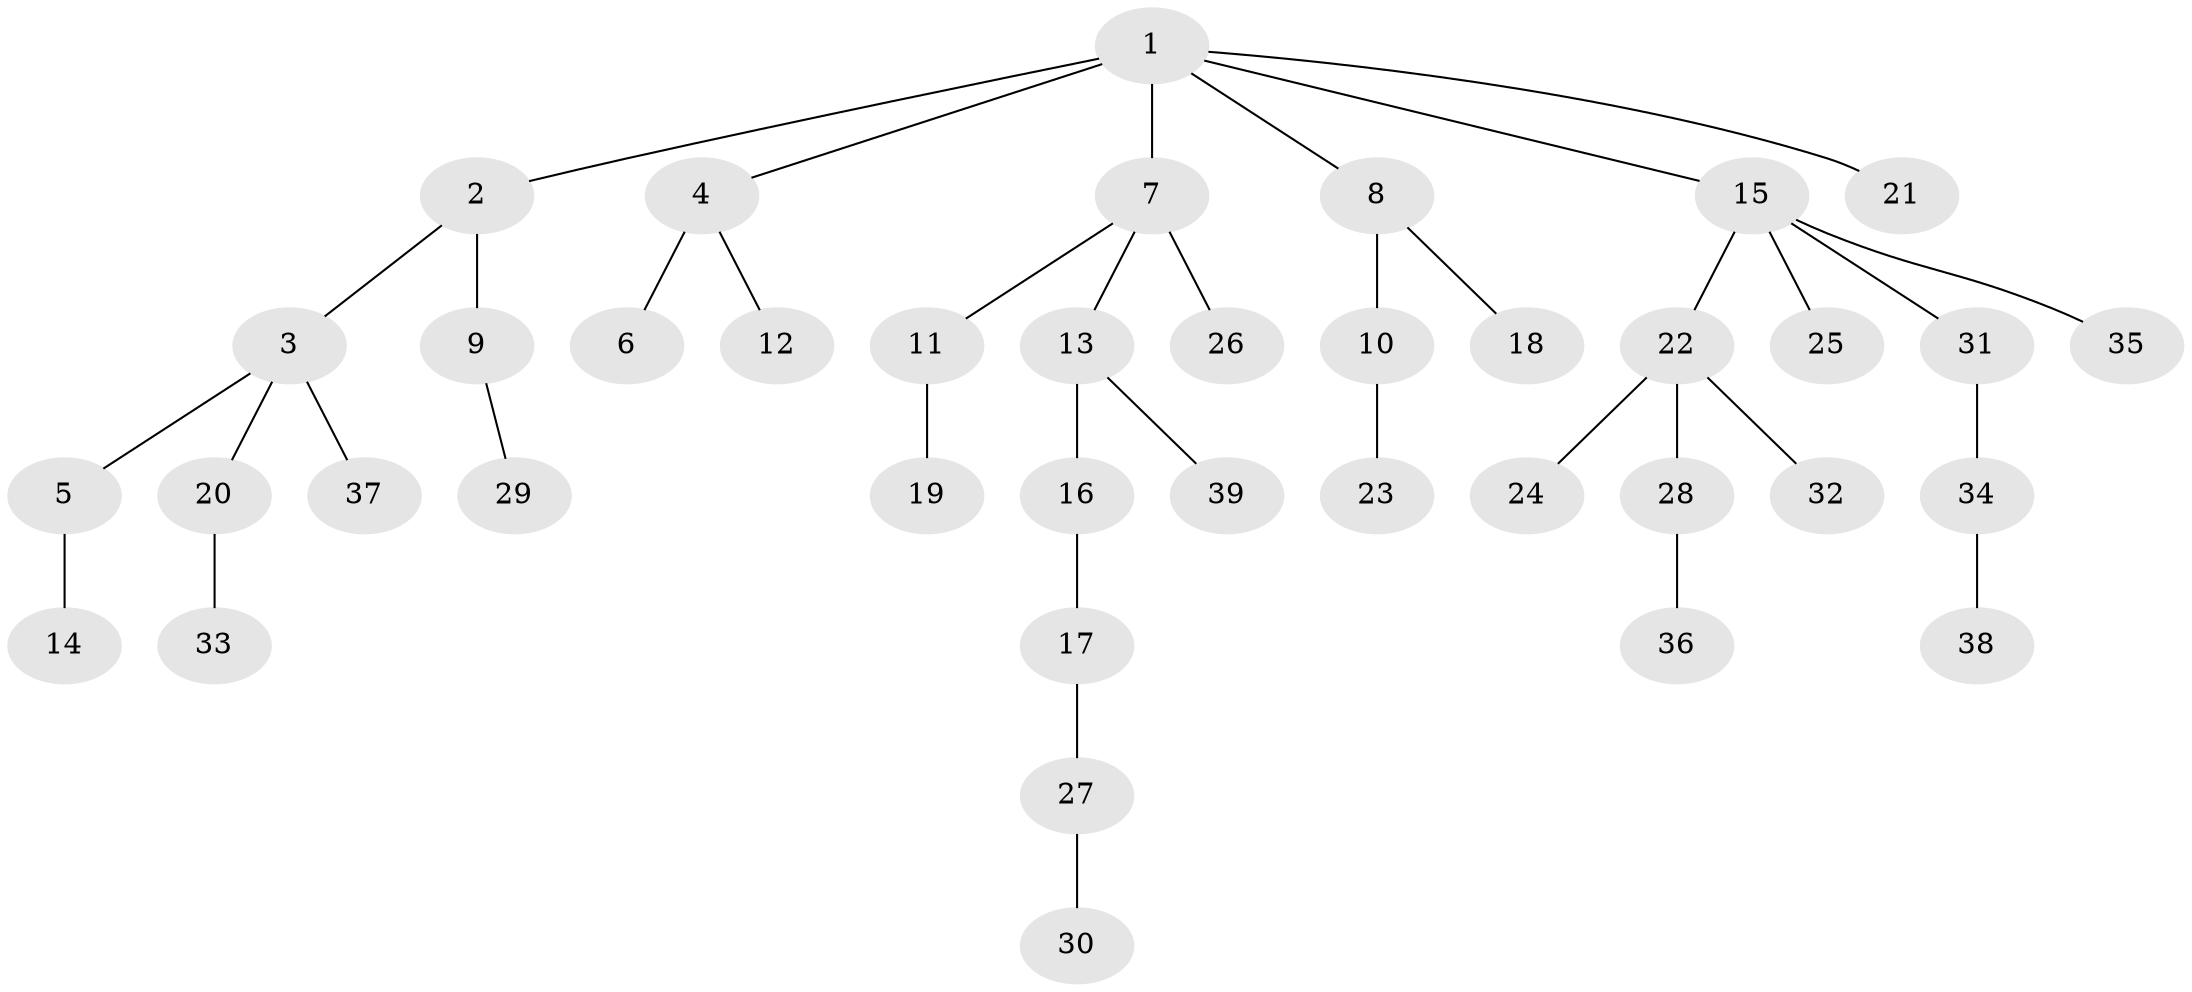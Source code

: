 // original degree distribution, {8: 0.012987012987012988, 6: 0.025974025974025976, 4: 0.05194805194805195, 1: 0.4935064935064935, 5: 0.025974025974025976, 3: 0.1038961038961039, 2: 0.2857142857142857}
// Generated by graph-tools (version 1.1) at 2025/36/03/09/25 02:36:32]
// undirected, 39 vertices, 38 edges
graph export_dot {
graph [start="1"]
  node [color=gray90,style=filled];
  1;
  2;
  3;
  4;
  5;
  6;
  7;
  8;
  9;
  10;
  11;
  12;
  13;
  14;
  15;
  16;
  17;
  18;
  19;
  20;
  21;
  22;
  23;
  24;
  25;
  26;
  27;
  28;
  29;
  30;
  31;
  32;
  33;
  34;
  35;
  36;
  37;
  38;
  39;
  1 -- 2 [weight=1.0];
  1 -- 4 [weight=1.0];
  1 -- 7 [weight=2.0];
  1 -- 8 [weight=1.0];
  1 -- 15 [weight=1.0];
  1 -- 21 [weight=1.0];
  2 -- 3 [weight=1.0];
  2 -- 9 [weight=3.0];
  3 -- 5 [weight=1.0];
  3 -- 20 [weight=1.0];
  3 -- 37 [weight=1.0];
  4 -- 6 [weight=2.0];
  4 -- 12 [weight=1.0];
  5 -- 14 [weight=1.0];
  7 -- 11 [weight=1.0];
  7 -- 13 [weight=1.0];
  7 -- 26 [weight=1.0];
  8 -- 10 [weight=1.0];
  8 -- 18 [weight=1.0];
  9 -- 29 [weight=1.0];
  10 -- 23 [weight=1.0];
  11 -- 19 [weight=2.0];
  13 -- 16 [weight=1.0];
  13 -- 39 [weight=1.0];
  15 -- 22 [weight=1.0];
  15 -- 25 [weight=1.0];
  15 -- 31 [weight=1.0];
  15 -- 35 [weight=1.0];
  16 -- 17 [weight=1.0];
  17 -- 27 [weight=1.0];
  20 -- 33 [weight=1.0];
  22 -- 24 [weight=1.0];
  22 -- 28 [weight=1.0];
  22 -- 32 [weight=1.0];
  27 -- 30 [weight=1.0];
  28 -- 36 [weight=3.0];
  31 -- 34 [weight=2.0];
  34 -- 38 [weight=1.0];
}
